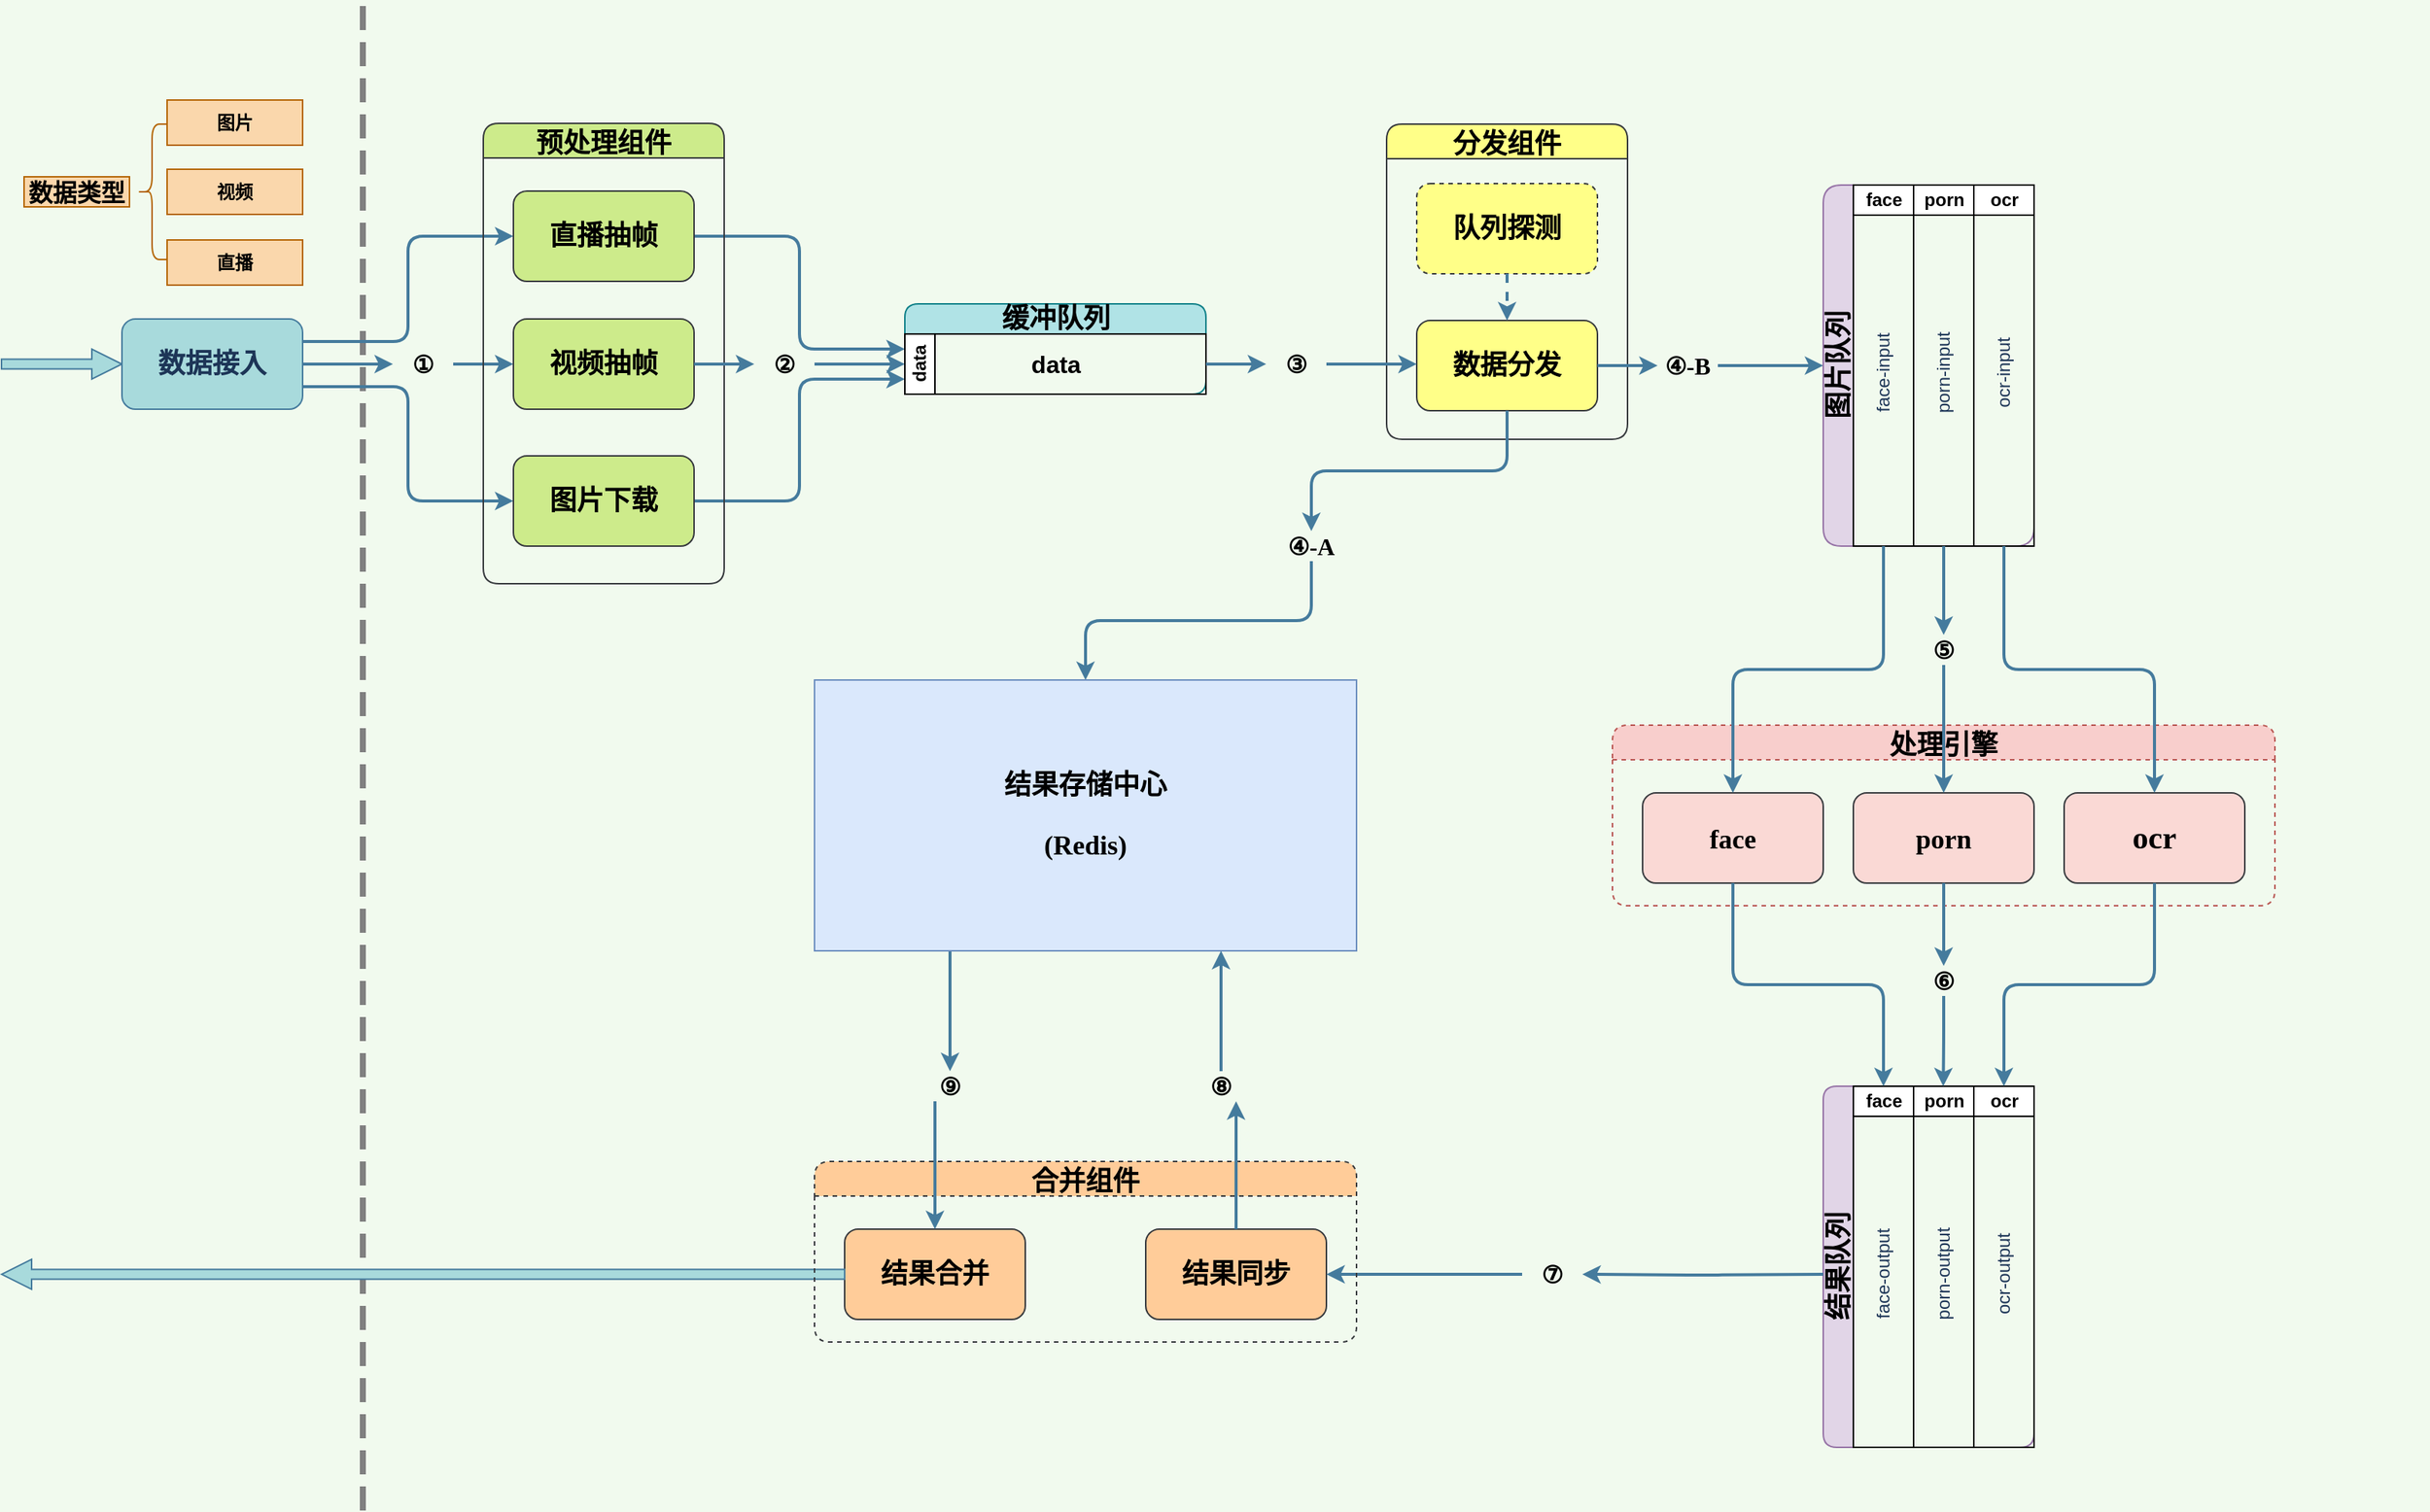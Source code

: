 <mxfile version="13.10.4" type="github"><diagram id="h1go9skNZxWVvWuTAxgh" name="Page-1"><mxGraphModel dx="3390" dy="900" grid="1" gridSize="10" guides="1" tooltips="1" connect="1" arrows="1" fold="1" page="1" pageScale="1" pageWidth="827" pageHeight="1169" background="#F1FAEE" math="0" shadow="0"><root><mxCell id="0"/><mxCell id="1" parent="0"/><mxCell id="YrBBLmiHEUmSjlM092Gt-65" value="" style="shape=partialRectangle;whiteSpace=wrap;html=1;right=0;top=0;bottom=0;fillColor=none;routingCenterX=-0.5;rounded=1;dashed=1;fontFamily=Verdana;fontSize=16;strokeWidth=4;strokeColor=#808080;" vertex="1" parent="1"><mxGeometry x="-1400" y="40" width="1370" height="1000" as="geometry"/></mxCell><mxCell id="0IOBR0UWIJ8B12urthg3-5" value="" style="html=1;shadow=0;dashed=0;align=center;verticalAlign=middle;shape=mxgraph.arrows2.arrow;dy=0.67;dx=20;notch=0;rounded=0;sketch=0;strokeColor=#457B9D;fillColor=#A8DADC;fontColor=#1D3557;" parent="1" vertex="1"><mxGeometry x="-1640" y="270" width="80" height="20" as="geometry"/></mxCell><mxCell id="YrBBLmiHEUmSjlM092Gt-1" style="edgeStyle=orthogonalEdgeStyle;rounded=1;orthogonalLoop=1;jettySize=auto;html=1;exitX=1;exitY=0.5;exitDx=0;exitDy=0;entryX=0;entryY=0.5;entryDx=0;entryDy=0;strokeWidth=2;strokeColor=#457B9D;" edge="1" parent="1" source="YrBBLmiHEUmSjlM092Gt-35" target="0IOBR0UWIJ8B12urthg3-19"><mxGeometry relative="1" as="geometry"/></mxCell><mxCell id="YrBBLmiHEUmSjlM092Gt-3" style="edgeStyle=orthogonalEdgeStyle;rounded=1;orthogonalLoop=1;jettySize=auto;html=1;exitX=1;exitY=0.25;exitDx=0;exitDy=0;entryX=0;entryY=0.5;entryDx=0;entryDy=0;strokeColor=#457B9D;strokeWidth=2;" edge="1" parent="1" source="0IOBR0UWIJ8B12urthg3-6" target="0IOBR0UWIJ8B12urthg3-21"><mxGeometry relative="1" as="geometry"/></mxCell><mxCell id="YrBBLmiHEUmSjlM092Gt-4" style="edgeStyle=orthogonalEdgeStyle;rounded=1;orthogonalLoop=1;jettySize=auto;html=1;exitX=1;exitY=0.75;exitDx=0;exitDy=0;entryX=0;entryY=0.5;entryDx=0;entryDy=0;strokeColor=#457B9D;strokeWidth=2;" edge="1" parent="1" source="0IOBR0UWIJ8B12urthg3-6" target="0IOBR0UWIJ8B12urthg3-22"><mxGeometry relative="1" as="geometry"/></mxCell><mxCell id="0IOBR0UWIJ8B12urthg3-6" value="&lt;h4&gt;&lt;font style=&quot;font-size: 18px&quot; face=&quot;Verdana&quot;&gt;数据接入&lt;/font&gt;&lt;/h4&gt;" style="rounded=1;whiteSpace=wrap;html=1;sketch=0;strokeColor=#457B9D;fillColor=#A8DADC;fontColor=#1D3557;" parent="1" vertex="1"><mxGeometry x="-1560" y="250" width="120" height="60" as="geometry"/></mxCell><mxCell id="0IOBR0UWIJ8B12urthg3-7" value="" style="shape=curlyBracket;whiteSpace=wrap;html=1;rounded=1;sketch=0;strokeColor=#b46504;fillColor=#fad7ac;size=0.5;" parent="1" vertex="1"><mxGeometry x="-1550" y="120.5" width="20" height="90" as="geometry"/></mxCell><mxCell id="0IOBR0UWIJ8B12urthg3-13" value="&lt;h4&gt;图片&lt;/h4&gt;" style="rounded=0;whiteSpace=wrap;html=1;sketch=0;strokeColor=#b46504;fillColor=#fad7ac;" parent="1" vertex="1"><mxGeometry x="-1530" y="104.5" width="90" height="30" as="geometry"/></mxCell><mxCell id="0IOBR0UWIJ8B12urthg3-14" value="&lt;h4&gt;视频&lt;/h4&gt;" style="rounded=0;whiteSpace=wrap;html=1;sketch=0;strokeColor=#b46504;fillColor=#fad7ac;" parent="1" vertex="1"><mxGeometry x="-1530" y="150.5" width="90" height="30" as="geometry"/></mxCell><mxCell id="0IOBR0UWIJ8B12urthg3-15" value="&lt;h4&gt;直播&lt;/h4&gt;" style="rounded=0;whiteSpace=wrap;html=1;sketch=0;strokeColor=#b46504;fillColor=#fad7ac;" parent="1" vertex="1"><mxGeometry x="-1530" y="197.5" width="90" height="30" as="geometry"/></mxCell><mxCell id="0IOBR0UWIJ8B12urthg3-18" value="&lt;h3&gt;&lt;font style=&quot;font-size: 16px&quot;&gt;数据类型&lt;/font&gt;&lt;/h3&gt;" style="text;html=1;strokeColor=#b46504;fillColor=#fad7ac;align=center;verticalAlign=middle;whiteSpace=wrap;rounded=0;sketch=0;" parent="1" vertex="1"><mxGeometry x="-1625" y="155.5" width="70" height="20" as="geometry"/></mxCell><mxCell id="YrBBLmiHEUmSjlM092Gt-8" style="edgeStyle=orthogonalEdgeStyle;rounded=1;orthogonalLoop=1;jettySize=auto;html=1;exitX=1;exitY=0.5;exitDx=0;exitDy=0;entryX=0;entryY=0.5;entryDx=0;entryDy=0;strokeColor=#457B9D;strokeWidth=2;" edge="1" parent="1" source="YrBBLmiHEUmSjlM092Gt-38" target="JoDoQnj6M1mZgMJEA4F1-6"><mxGeometry relative="1" as="geometry"/></mxCell><mxCell id="0IOBR0UWIJ8B12urthg3-19" value="&lt;h3 style=&quot;font-size: 18px&quot;&gt;视频抽帧&lt;/h3&gt;" style="rounded=1;whiteSpace=wrap;html=1;sketch=0;strokeColor=#36393d;fillColor=#cdeb8b;" parent="1" vertex="1"><mxGeometry x="-1300" y="250" width="120" height="60" as="geometry"/></mxCell><mxCell id="YrBBLmiHEUmSjlM092Gt-9" style="edgeStyle=orthogonalEdgeStyle;rounded=1;orthogonalLoop=1;jettySize=auto;html=1;exitX=1;exitY=0.5;exitDx=0;exitDy=0;entryX=0;entryY=0.25;entryDx=0;entryDy=0;strokeColor=#457B9D;strokeWidth=2;" edge="1" parent="1" source="0IOBR0UWIJ8B12urthg3-21" target="JoDoQnj6M1mZgMJEA4F1-6"><mxGeometry relative="1" as="geometry"/></mxCell><mxCell id="0IOBR0UWIJ8B12urthg3-21" value="&lt;h3 style=&quot;font-size: 18px&quot;&gt;直播抽帧&lt;/h3&gt;" style="rounded=1;whiteSpace=wrap;html=1;sketch=0;strokeColor=#36393d;fillColor=#cdeb8b;" parent="1" vertex="1"><mxGeometry x="-1300" y="165" width="120" height="60" as="geometry"/></mxCell><mxCell id="YrBBLmiHEUmSjlM092Gt-10" style="edgeStyle=orthogonalEdgeStyle;rounded=1;orthogonalLoop=1;jettySize=auto;html=1;exitX=1;exitY=0.5;exitDx=0;exitDy=0;entryX=0;entryY=0.75;entryDx=0;entryDy=0;strokeColor=#457B9D;strokeWidth=2;" edge="1" parent="1" source="0IOBR0UWIJ8B12urthg3-22" target="JoDoQnj6M1mZgMJEA4F1-6"><mxGeometry relative="1" as="geometry"/></mxCell><mxCell id="0IOBR0UWIJ8B12urthg3-22" value="&lt;h3 style=&quot;font-size: 18px&quot;&gt;图片下载&lt;/h3&gt;" style="rounded=1;whiteSpace=wrap;html=1;sketch=0;strokeColor=#36393d;fillColor=#cdeb8b;" parent="1" vertex="1"><mxGeometry x="-1300" y="341" width="120" height="60" as="geometry"/></mxCell><mxCell id="YrBBLmiHEUmSjlM092Gt-18" style="edgeStyle=orthogonalEdgeStyle;rounded=1;orthogonalLoop=1;jettySize=auto;html=1;exitX=1;exitY=0.5;exitDx=0;exitDy=0;entryX=0;entryY=0.5;entryDx=0;entryDy=0;strokeColor=#457B9D;strokeWidth=2;" edge="1" parent="1" source="YrBBLmiHEUmSjlM092Gt-45" target="JoDoQnj6M1mZgMJEA4F1-36"><mxGeometry relative="1" as="geometry"/></mxCell><mxCell id="YrBBLmiHEUmSjlM092Gt-25" style="edgeStyle=orthogonalEdgeStyle;rounded=1;orthogonalLoop=1;jettySize=auto;html=1;exitX=0.5;exitY=1;exitDx=0;exitDy=0;entryX=0.5;entryY=0;entryDx=0;entryDy=0;strokeColor=#457B9D;strokeWidth=2;" edge="1" parent="1" source="YrBBLmiHEUmSjlM092Gt-42" target="aP0xkrd6JBsTT6EtkUmq-35"><mxGeometry relative="1" as="geometry"/></mxCell><mxCell id="0IOBR0UWIJ8B12urthg3-27" value="&lt;h3 style=&quot;font-size: 18px&quot;&gt;数据分发&lt;/h3&gt;" style="rounded=1;whiteSpace=wrap;html=1;sketch=0;strokeColor=#36393d;fillColor=#ffff88;" parent="1" vertex="1"><mxGeometry x="-700" y="251" width="120" height="60" as="geometry"/></mxCell><mxCell id="0IOBR0UWIJ8B12urthg3-47" value="处理引擎" style="swimlane;rounded=1;shadow=0;glass=0;dashed=1;sketch=0;strokeColor=#b85450;fillColor=#f8cecc;fontSize=18;fontFamily=Verdana;" parent="1" vertex="1"><mxGeometry x="-570" y="520" width="440" height="120" as="geometry"><mxRectangle x="-960" y="490" width="100" height="30" as="alternateBounds"/></mxGeometry></mxCell><mxCell id="0IOBR0UWIJ8B12urthg3-48" value="&lt;h3&gt;&lt;font style=&quot;font-size: 18px&quot;&gt;face&lt;/font&gt;&lt;/h3&gt;" style="rounded=1;whiteSpace=wrap;html=1;shadow=0;glass=0;sketch=0;fillColor=#fad9d5;fontFamily=Verdana;fontSize=18;strokeColor=#36393D;" parent="0IOBR0UWIJ8B12urthg3-47" vertex="1"><mxGeometry x="20" y="45" width="120" height="60" as="geometry"/></mxCell><mxCell id="0IOBR0UWIJ8B12urthg3-49" value="&lt;h3&gt;&lt;font style=&quot;font-size: 18px&quot;&gt;porn&lt;/font&gt;&lt;/h3&gt;" style="rounded=1;whiteSpace=wrap;html=1;shadow=0;glass=0;sketch=0;fillColor=#fad9d5;fontFamily=Verdana;fontSize=18;strokeColor=#36393D;" parent="0IOBR0UWIJ8B12urthg3-47" vertex="1"><mxGeometry x="160" y="45" width="120" height="60" as="geometry"/></mxCell><mxCell id="0IOBR0UWIJ8B12urthg3-50" value="&lt;h3&gt;ocr&lt;/h3&gt;" style="rounded=1;whiteSpace=wrap;html=1;shadow=0;glass=0;sketch=0;fillColor=#fad9d5;fontFamily=Verdana;fontSize=18;strokeColor=#36393D;" parent="0IOBR0UWIJ8B12urthg3-47" vertex="1"><mxGeometry x="300" y="45" width="120" height="60" as="geometry"/></mxCell><mxCell id="YrBBLmiHEUmSjlM092Gt-63" style="edgeStyle=orthogonalEdgeStyle;rounded=1;orthogonalLoop=1;jettySize=auto;html=1;exitX=0.25;exitY=1;exitDx=0;exitDy=0;entryX=0.5;entryY=0;entryDx=0;entryDy=0;strokeColor=#457B9D;strokeWidth=2;fontFamily=Verdana;fontSize=16;" edge="1" parent="1" source="aP0xkrd6JBsTT6EtkUmq-35" target="YrBBLmiHEUmSjlM092Gt-62"><mxGeometry relative="1" as="geometry"/></mxCell><mxCell id="aP0xkrd6JBsTT6EtkUmq-35" value="&lt;h3 style=&quot;font-size: 18px&quot;&gt;&lt;font face=&quot;Verdana&quot; style=&quot;font-size: 18px&quot;&gt;结果存储中心&lt;/font&gt;&lt;/h3&gt;&lt;h3 style=&quot;font-size: 18px&quot;&gt;&lt;font face=&quot;Verdana&quot; style=&quot;font-size: 18px&quot;&gt;(Redis)&lt;/font&gt;&lt;/h3&gt;" style="rounded=0;whiteSpace=wrap;html=1;strokeColor=#6c8ebf;strokeWidth=1;fillColor=#dae8fc;" parent="1" vertex="1"><mxGeometry x="-1100" y="490" width="360" height="180" as="geometry"/></mxCell><mxCell id="YrBBLmiHEUmSjlM092Gt-29" style="edgeStyle=orthogonalEdgeStyle;rounded=1;orthogonalLoop=1;jettySize=auto;html=1;exitX=0.5;exitY=0;exitDx=0;exitDy=0;entryX=0.75;entryY=1;entryDx=0;entryDy=0;strokeColor=#457B9D;strokeWidth=2;" edge="1" parent="1" source="YrBBLmiHEUmSjlM092Gt-57" target="aP0xkrd6JBsTT6EtkUmq-35"><mxGeometry relative="1" as="geometry"/></mxCell><mxCell id="aP0xkrd6JBsTT6EtkUmq-43" value="&lt;h3 style=&quot;font-size: 18px&quot;&gt;&lt;font face=&quot;Verdana&quot;&gt;结果同步&lt;/font&gt;&lt;/h3&gt;" style="rounded=1;whiteSpace=wrap;html=1;strokeColor=#36393d;strokeWidth=1;fillColor=#ffcc99;" parent="1" vertex="1"><mxGeometry x="-880" y="855" width="120" height="60" as="geometry"/></mxCell><mxCell id="aP0xkrd6JBsTT6EtkUmq-51" value="&lt;h3 style=&quot;font-size: 18px&quot;&gt;&lt;font face=&quot;Verdana&quot;&gt;结果合并&lt;/font&gt;&lt;/h3&gt;" style="rounded=1;whiteSpace=wrap;html=1;strokeColor=#36393d;strokeWidth=1;fillColor=#ffcc99;" parent="1" vertex="1"><mxGeometry x="-1080" y="855" width="120" height="60" as="geometry"/></mxCell><mxCell id="JoDoQnj6M1mZgMJEA4F1-5" value="&lt;h3&gt;&lt;font face=&quot;Verdana&quot;&gt;&lt;span style=&quot;font-size: 18px&quot;&gt;缓冲队列&lt;/span&gt;&lt;/font&gt;&lt;/h3&gt;" style="swimlane;html=1;childLayout=stackLayout;resizeParent=1;resizeParentMax=0;horizontal=1;startSize=20;horizontalStack=0;fillColor=#b0e3e6;strokeColor=#0e8088;rounded=1;" parent="1" vertex="1"><mxGeometry x="-1040" y="240" width="200" height="60" as="geometry"/></mxCell><mxCell id="JoDoQnj6M1mZgMJEA4F1-6" value="data" style="swimlane;html=1;startSize=20;horizontal=0;" parent="JoDoQnj6M1mZgMJEA4F1-5" vertex="1"><mxGeometry y="20" width="200" height="40" as="geometry"/></mxCell><mxCell id="JoDoQnj6M1mZgMJEA4F1-9" value="&lt;font style=&quot;font-size: 16px&quot;&gt;&lt;b&gt;data&lt;/b&gt;&lt;/font&gt;" style="text;html=1;align=center;verticalAlign=middle;resizable=0;points=[];autosize=1;" parent="JoDoQnj6M1mZgMJEA4F1-6" vertex="1"><mxGeometry x="75" y="10" width="50" height="20" as="geometry"/></mxCell><mxCell id="JoDoQnj6M1mZgMJEA4F1-18" value="预处理组件" style="swimlane;rounded=1;fontSize=18;fontFamily=Verdana;fillColor=#cdeb8b;strokeColor=#36393d;" parent="1" vertex="1"><mxGeometry x="-1320" y="120" width="160" height="306" as="geometry"/></mxCell><mxCell id="JoDoQnj6M1mZgMJEA4F1-32" value="分发组件" style="swimlane;rounded=1;fontFamily=Verdana;fontSize=18;fillColor=#ffff88;strokeColor=#36393d;startSize=23;" parent="1" vertex="1"><mxGeometry x="-720" y="120.5" width="160" height="209.5" as="geometry"/></mxCell><mxCell id="JoDoQnj6M1mZgMJEA4F1-31" value="&lt;h3&gt;&lt;font style=&quot;font-size: 18px&quot;&gt;队列探测&lt;/font&gt;&lt;/h3&gt;" style="rounded=1;whiteSpace=wrap;html=1;fontFamily=Verdana;fontSize=16;fillColor=#ffff88;strokeColor=#36393d;dashed=1;" parent="JoDoQnj6M1mZgMJEA4F1-32" vertex="1"><mxGeometry x="20" y="39.5" width="120" height="60" as="geometry"/></mxCell><mxCell id="JoDoQnj6M1mZgMJEA4F1-36" value="&lt;h3&gt;&lt;font style=&quot;font-size: 18px&quot; face=&quot;Verdana&quot;&gt;图片队列&lt;/font&gt;&lt;/h3&gt;" style="swimlane;html=1;childLayout=stackLayout;resizeParent=1;resizeParentMax=0;startSize=20;horizontal=0;horizontalStack=1;fillColor=#e1d5e7;strokeColor=#9673a6;rounded=1;arcSize=20;" parent="1" vertex="1"><mxGeometry x="-430" y="161" width="140" height="240" as="geometry"/></mxCell><mxCell id="JoDoQnj6M1mZgMJEA4F1-37" value="face" style="swimlane;html=1;startSize=20;" parent="JoDoQnj6M1mZgMJEA4F1-36" vertex="1"><mxGeometry x="20" width="40" height="240" as="geometry"/></mxCell><mxCell id="JoDoQnj6M1mZgMJEA4F1-38" value="face-input" style="text;html=1;align=center;verticalAlign=middle;resizable=0;points=[];autosize=1;fontColor=#1D3557;horizontal=0;" parent="JoDoQnj6M1mZgMJEA4F1-37" vertex="1"><mxGeometry x="5" y="95" width="30" height="60" as="geometry"/></mxCell><mxCell id="JoDoQnj6M1mZgMJEA4F1-39" value="porn" style="swimlane;html=1;startSize=20;" parent="JoDoQnj6M1mZgMJEA4F1-36" vertex="1"><mxGeometry x="60" width="40" height="240" as="geometry"/></mxCell><mxCell id="JoDoQnj6M1mZgMJEA4F1-40" value="porn-input" style="text;html=1;align=center;verticalAlign=middle;resizable=0;points=[];autosize=1;fontColor=#1D3557;horizontal=0;" parent="JoDoQnj6M1mZgMJEA4F1-39" vertex="1"><mxGeometry x="5" y="95" width="30" height="60" as="geometry"/></mxCell><mxCell id="JoDoQnj6M1mZgMJEA4F1-41" value="ocr" style="swimlane;html=1;startSize=20;" parent="JoDoQnj6M1mZgMJEA4F1-36" vertex="1"><mxGeometry x="100" width="40" height="240" as="geometry"/></mxCell><mxCell id="JoDoQnj6M1mZgMJEA4F1-42" value="ocr-input" style="text;html=1;align=center;verticalAlign=middle;resizable=0;points=[];autosize=1;fontColor=#1D3557;horizontal=0;" parent="JoDoQnj6M1mZgMJEA4F1-41" vertex="1"><mxGeometry x="5" y="100" width="30" height="50" as="geometry"/></mxCell><mxCell id="aP0xkrd6JBsTT6EtkUmq-20" value="&lt;h3&gt;&lt;font style=&quot;font-size: 18px&quot; face=&quot;Verdana&quot;&gt;结果队列&lt;/font&gt;&lt;/h3&gt;" style="swimlane;html=1;childLayout=stackLayout;resizeParent=1;resizeParentMax=0;startSize=20;horizontal=0;horizontalStack=1;fillColor=#e1d5e7;strokeColor=#9673a6;rounded=1;" parent="1" vertex="1"><mxGeometry x="-430" y="760" width="140" height="240" as="geometry"/></mxCell><mxCell id="aP0xkrd6JBsTT6EtkUmq-21" value="face" style="swimlane;html=1;startSize=20;" parent="aP0xkrd6JBsTT6EtkUmq-20" vertex="1"><mxGeometry x="20" width="40" height="240" as="geometry"/></mxCell><mxCell id="aP0xkrd6JBsTT6EtkUmq-24" value="face-output" style="text;html=1;align=center;verticalAlign=middle;resizable=0;points=[];autosize=1;fontColor=#1D3557;horizontal=0;" parent="aP0xkrd6JBsTT6EtkUmq-21" vertex="1"><mxGeometry x="5" y="90" width="30" height="70" as="geometry"/></mxCell><mxCell id="aP0xkrd6JBsTT6EtkUmq-22" value="porn" style="swimlane;html=1;startSize=20;" parent="aP0xkrd6JBsTT6EtkUmq-20" vertex="1"><mxGeometry x="60" width="40" height="240" as="geometry"/></mxCell><mxCell id="aP0xkrd6JBsTT6EtkUmq-25" value="porn-output" style="text;html=1;align=center;verticalAlign=middle;resizable=0;points=[];autosize=1;fontColor=#1D3557;horizontal=0;" parent="aP0xkrd6JBsTT6EtkUmq-22" vertex="1"><mxGeometry x="5" y="90" width="30" height="70" as="geometry"/></mxCell><mxCell id="aP0xkrd6JBsTT6EtkUmq-23" value="ocr" style="swimlane;html=1;startSize=20;" parent="aP0xkrd6JBsTT6EtkUmq-20" vertex="1"><mxGeometry x="100" width="40" height="240" as="geometry"/></mxCell><mxCell id="aP0xkrd6JBsTT6EtkUmq-26" value="ocr-output" style="text;html=1;align=center;verticalAlign=middle;resizable=0;points=[];autosize=1;fontColor=#1D3557;horizontal=0;" parent="aP0xkrd6JBsTT6EtkUmq-23" vertex="1"><mxGeometry x="5" y="95" width="30" height="60" as="geometry"/></mxCell><mxCell id="YrBBLmiHEUmSjlM092Gt-11" style="edgeStyle=orthogonalEdgeStyle;rounded=1;orthogonalLoop=1;jettySize=auto;html=1;exitX=1;exitY=0.5;exitDx=0;exitDy=0;strokeColor=#457B9D;strokeWidth=2;" edge="1" parent="1" source="YrBBLmiHEUmSjlM092Gt-40"><mxGeometry relative="1" as="geometry"><mxPoint x="-700" y="280" as="targetPoint"/></mxGeometry></mxCell><mxCell id="YrBBLmiHEUmSjlM092Gt-17" style="edgeStyle=orthogonalEdgeStyle;rounded=1;orthogonalLoop=1;jettySize=auto;html=1;exitX=0.5;exitY=1;exitDx=0;exitDy=0;entryX=0.5;entryY=0;entryDx=0;entryDy=0;strokeColor=#457B9D;strokeWidth=2;dashed=1;" edge="1" parent="1" source="JoDoQnj6M1mZgMJEA4F1-31" target="0IOBR0UWIJ8B12urthg3-27"><mxGeometry relative="1" as="geometry"/></mxCell><mxCell id="YrBBLmiHEUmSjlM092Gt-19" style="edgeStyle=orthogonalEdgeStyle;rounded=1;orthogonalLoop=1;jettySize=auto;html=1;exitX=0.5;exitY=1;exitDx=0;exitDy=0;entryX=0.5;entryY=0;entryDx=0;entryDy=0;strokeColor=#457B9D;strokeWidth=2;" edge="1" parent="1" source="YrBBLmiHEUmSjlM092Gt-47" target="0IOBR0UWIJ8B12urthg3-49"><mxGeometry relative="1" as="geometry"/></mxCell><mxCell id="YrBBLmiHEUmSjlM092Gt-20" style="edgeStyle=orthogonalEdgeStyle;rounded=1;orthogonalLoop=1;jettySize=auto;html=1;exitX=0.5;exitY=1;exitDx=0;exitDy=0;entryX=0.5;entryY=0;entryDx=0;entryDy=0;strokeColor=#457B9D;strokeWidth=2;" edge="1" parent="1" source="JoDoQnj6M1mZgMJEA4F1-37" target="0IOBR0UWIJ8B12urthg3-48"><mxGeometry relative="1" as="geometry"/></mxCell><mxCell id="YrBBLmiHEUmSjlM092Gt-21" style="edgeStyle=orthogonalEdgeStyle;rounded=1;orthogonalLoop=1;jettySize=auto;html=1;exitX=0.5;exitY=1;exitDx=0;exitDy=0;strokeColor=#457B9D;strokeWidth=2;" edge="1" parent="1" source="JoDoQnj6M1mZgMJEA4F1-41" target="0IOBR0UWIJ8B12urthg3-50"><mxGeometry relative="1" as="geometry"/></mxCell><mxCell id="YrBBLmiHEUmSjlM092Gt-22" style="edgeStyle=orthogonalEdgeStyle;rounded=1;orthogonalLoop=1;jettySize=auto;html=1;exitX=0.5;exitY=1;exitDx=0;exitDy=0;entryX=0.5;entryY=0;entryDx=0;entryDy=0;strokeColor=#457B9D;strokeWidth=2;" edge="1" parent="1" source="0IOBR0UWIJ8B12urthg3-48" target="aP0xkrd6JBsTT6EtkUmq-21"><mxGeometry relative="1" as="geometry"/></mxCell><mxCell id="YrBBLmiHEUmSjlM092Gt-24" style="edgeStyle=orthogonalEdgeStyle;rounded=1;orthogonalLoop=1;jettySize=auto;html=1;exitX=0.5;exitY=1;exitDx=0;exitDy=0;entryX=0.5;entryY=0;entryDx=0;entryDy=0;strokeColor=#457B9D;strokeWidth=2;" edge="1" parent="1" source="0IOBR0UWIJ8B12urthg3-50" target="aP0xkrd6JBsTT6EtkUmq-23"><mxGeometry relative="1" as="geometry"/></mxCell><mxCell id="YrBBLmiHEUmSjlM092Gt-26" style="edgeStyle=orthogonalEdgeStyle;rounded=1;orthogonalLoop=1;jettySize=auto;html=1;entryX=1;entryY=0.5;entryDx=0;entryDy=0;strokeColor=#457B9D;strokeWidth=2;" edge="1" parent="1" source="YrBBLmiHEUmSjlM092Gt-55" target="aP0xkrd6JBsTT6EtkUmq-43"><mxGeometry relative="1" as="geometry"><mxPoint x="-430" y="885" as="sourcePoint"/></mxGeometry></mxCell><mxCell id="YrBBLmiHEUmSjlM092Gt-32" value="" style="html=1;shadow=0;dashed=0;align=center;verticalAlign=middle;shape=mxgraph.arrows2.arrow;dy=0.67;dx=20;notch=0;rounded=0;sketch=0;strokeColor=#457B9D;fillColor=#A8DADC;fontColor=#1D3557;flipH=1;" vertex="1" parent="1"><mxGeometry x="-1640" y="875" width="560" height="20" as="geometry"/></mxCell><mxCell id="YrBBLmiHEUmSjlM092Gt-34" value="合并组件" style="swimlane;dashed=1;fillColor=#ffcc99;strokeColor=#36393d;fontSize=18;fontFamily=Verdana;rounded=1;" vertex="1" parent="1"><mxGeometry x="-1100" y="810" width="360" height="120" as="geometry"/></mxCell><mxCell id="YrBBLmiHEUmSjlM092Gt-35" value="&lt;font style=&quot;font-size: 16px&quot;&gt;&lt;b&gt;①&lt;/b&gt;&lt;/font&gt;" style="text;html=1;strokeColor=none;fillColor=none;align=center;verticalAlign=middle;whiteSpace=wrap;rounded=0;dashed=1;fontFamily=Verdana;fontSize=18;" vertex="1" parent="1"><mxGeometry x="-1380" y="270" width="40" height="20" as="geometry"/></mxCell><mxCell id="YrBBLmiHEUmSjlM092Gt-36" style="edgeStyle=orthogonalEdgeStyle;rounded=1;orthogonalLoop=1;jettySize=auto;html=1;exitX=1;exitY=0.5;exitDx=0;exitDy=0;entryX=0;entryY=0.5;entryDx=0;entryDy=0;strokeWidth=2;strokeColor=#457B9D;" edge="1" parent="1" source="0IOBR0UWIJ8B12urthg3-6" target="YrBBLmiHEUmSjlM092Gt-35"><mxGeometry relative="1" as="geometry"><mxPoint x="-1440" y="280" as="sourcePoint"/><mxPoint x="-1300" y="280" as="targetPoint"/></mxGeometry></mxCell><mxCell id="YrBBLmiHEUmSjlM092Gt-38" value="&lt;font style=&quot;font-size: 16px&quot;&gt;&lt;b&gt;②&lt;/b&gt;&lt;/font&gt;" style="text;html=1;strokeColor=none;fillColor=none;align=center;verticalAlign=middle;whiteSpace=wrap;rounded=0;dashed=1;fontFamily=Verdana;fontSize=18;" vertex="1" parent="1"><mxGeometry x="-1140" y="270" width="40" height="20" as="geometry"/></mxCell><mxCell id="YrBBLmiHEUmSjlM092Gt-39" style="edgeStyle=orthogonalEdgeStyle;rounded=1;orthogonalLoop=1;jettySize=auto;html=1;exitX=1;exitY=0.5;exitDx=0;exitDy=0;entryX=0;entryY=0.5;entryDx=0;entryDy=0;strokeColor=#457B9D;strokeWidth=2;" edge="1" parent="1" source="0IOBR0UWIJ8B12urthg3-19" target="YrBBLmiHEUmSjlM092Gt-38"><mxGeometry relative="1" as="geometry"><mxPoint x="-1180" y="280" as="sourcePoint"/><mxPoint x="-1040" y="280" as="targetPoint"/></mxGeometry></mxCell><mxCell id="YrBBLmiHEUmSjlM092Gt-40" value="③" style="text;html=1;strokeColor=none;fillColor=none;align=center;verticalAlign=middle;whiteSpace=wrap;rounded=0;dashed=1;fontFamily=Verdana;fontSize=16;fontStyle=1" vertex="1" parent="1"><mxGeometry x="-800" y="270" width="40" height="20" as="geometry"/></mxCell><mxCell id="YrBBLmiHEUmSjlM092Gt-41" style="edgeStyle=orthogonalEdgeStyle;rounded=1;orthogonalLoop=1;jettySize=auto;html=1;exitX=1;exitY=0.5;exitDx=0;exitDy=0;strokeColor=#457B9D;strokeWidth=2;" edge="1" parent="1" source="JoDoQnj6M1mZgMJEA4F1-6" target="YrBBLmiHEUmSjlM092Gt-40"><mxGeometry relative="1" as="geometry"><mxPoint x="-700" y="280" as="targetPoint"/><mxPoint x="-840" y="280" as="sourcePoint"/></mxGeometry></mxCell><mxCell id="YrBBLmiHEUmSjlM092Gt-42" value="④-A" style="text;html=1;strokeColor=none;fillColor=none;align=center;verticalAlign=middle;whiteSpace=wrap;rounded=0;dashed=1;fontFamily=Verdana;fontSize=16;fontStyle=1" vertex="1" parent="1"><mxGeometry x="-790" y="391" width="40" height="20" as="geometry"/></mxCell><mxCell id="YrBBLmiHEUmSjlM092Gt-43" style="edgeStyle=orthogonalEdgeStyle;rounded=1;orthogonalLoop=1;jettySize=auto;html=1;exitX=0.5;exitY=1;exitDx=0;exitDy=0;entryX=0.5;entryY=0;entryDx=0;entryDy=0;strokeColor=#457B9D;strokeWidth=2;" edge="1" parent="1" source="0IOBR0UWIJ8B12urthg3-27" target="YrBBLmiHEUmSjlM092Gt-42"><mxGeometry relative="1" as="geometry"><mxPoint x="-640" y="311" as="sourcePoint"/><mxPoint x="-920" y="490" as="targetPoint"/></mxGeometry></mxCell><mxCell id="YrBBLmiHEUmSjlM092Gt-45" value="④-B" style="text;html=1;strokeColor=none;fillColor=none;align=center;verticalAlign=middle;whiteSpace=wrap;rounded=0;dashed=1;fontFamily=Verdana;fontSize=16;fontStyle=1" vertex="1" parent="1"><mxGeometry x="-540" y="271" width="40" height="20" as="geometry"/></mxCell><mxCell id="YrBBLmiHEUmSjlM092Gt-46" style="edgeStyle=orthogonalEdgeStyle;rounded=1;orthogonalLoop=1;jettySize=auto;html=1;exitX=1;exitY=0.5;exitDx=0;exitDy=0;entryX=0;entryY=0.5;entryDx=0;entryDy=0;strokeColor=#457B9D;strokeWidth=2;" edge="1" parent="1" source="0IOBR0UWIJ8B12urthg3-27" target="YrBBLmiHEUmSjlM092Gt-45"><mxGeometry relative="1" as="geometry"><mxPoint x="-580" y="281" as="sourcePoint"/><mxPoint x="-430" y="281" as="targetPoint"/></mxGeometry></mxCell><mxCell id="YrBBLmiHEUmSjlM092Gt-47" value="⑤" style="text;html=1;strokeColor=none;fillColor=none;align=center;verticalAlign=middle;whiteSpace=wrap;rounded=0;dashed=1;fontFamily=Verdana;fontSize=16;fontStyle=1" vertex="1" parent="1"><mxGeometry x="-370" y="460" width="40" height="20" as="geometry"/></mxCell><mxCell id="YrBBLmiHEUmSjlM092Gt-48" style="edgeStyle=orthogonalEdgeStyle;rounded=1;orthogonalLoop=1;jettySize=auto;html=1;exitX=0.5;exitY=1;exitDx=0;exitDy=0;entryX=0.5;entryY=0;entryDx=0;entryDy=0;strokeColor=#457B9D;strokeWidth=2;" edge="1" parent="1" source="JoDoQnj6M1mZgMJEA4F1-39" target="YrBBLmiHEUmSjlM092Gt-47"><mxGeometry relative="1" as="geometry"><mxPoint x="-350" y="401" as="sourcePoint"/><mxPoint x="-350" y="565" as="targetPoint"/></mxGeometry></mxCell><mxCell id="YrBBLmiHEUmSjlM092Gt-54" style="edgeStyle=orthogonalEdgeStyle;rounded=1;orthogonalLoop=1;jettySize=auto;html=1;exitX=0.5;exitY=1;exitDx=0;exitDy=0;strokeColor=#457B9D;strokeWidth=2;fontFamily=Verdana;fontSize=16;" edge="1" parent="1" source="YrBBLmiHEUmSjlM092Gt-52"><mxGeometry relative="1" as="geometry"><mxPoint x="-350.294" y="760.0" as="targetPoint"/></mxGeometry></mxCell><mxCell id="YrBBLmiHEUmSjlM092Gt-52" value="⑥" style="text;html=1;strokeColor=none;fillColor=none;align=center;verticalAlign=middle;whiteSpace=wrap;rounded=0;dashed=1;fontFamily=Verdana;fontSize=16;fontStyle=1" vertex="1" parent="1"><mxGeometry x="-370" y="680" width="40" height="20" as="geometry"/></mxCell><mxCell id="YrBBLmiHEUmSjlM092Gt-53" style="edgeStyle=orthogonalEdgeStyle;rounded=1;orthogonalLoop=1;jettySize=auto;html=1;exitX=0.5;exitY=1;exitDx=0;exitDy=0;entryX=0.5;entryY=0;entryDx=0;entryDy=0;strokeColor=#457B9D;strokeWidth=2;fontFamily=Verdana;fontSize=16;" edge="1" parent="1" source="0IOBR0UWIJ8B12urthg3-49" target="YrBBLmiHEUmSjlM092Gt-52"><mxGeometry relative="1" as="geometry"/></mxCell><mxCell id="YrBBLmiHEUmSjlM092Gt-55" value="⑦" style="text;html=1;strokeColor=none;fillColor=none;align=center;verticalAlign=middle;whiteSpace=wrap;rounded=0;dashed=1;fontFamily=Verdana;fontSize=16;fontStyle=1" vertex="1" parent="1"><mxGeometry x="-630" y="875" width="40" height="20" as="geometry"/></mxCell><mxCell id="YrBBLmiHEUmSjlM092Gt-56" style="edgeStyle=orthogonalEdgeStyle;rounded=1;orthogonalLoop=1;jettySize=auto;html=1;entryX=1;entryY=0.5;entryDx=0;entryDy=0;strokeColor=#457B9D;strokeWidth=2;" edge="1" parent="1" target="YrBBLmiHEUmSjlM092Gt-55"><mxGeometry relative="1" as="geometry"><mxPoint x="-430" y="885.0" as="sourcePoint"/><mxPoint x="-760" y="885.0" as="targetPoint"/></mxGeometry></mxCell><mxCell id="YrBBLmiHEUmSjlM092Gt-57" value="⑧" style="text;html=1;strokeColor=none;fillColor=none;align=center;verticalAlign=middle;whiteSpace=wrap;rounded=0;dashed=1;fontFamily=Verdana;fontSize=16;fontStyle=1" vertex="1" parent="1"><mxGeometry x="-850" y="750" width="40" height="20" as="geometry"/></mxCell><mxCell id="YrBBLmiHEUmSjlM092Gt-58" style="edgeStyle=orthogonalEdgeStyle;rounded=1;orthogonalLoop=1;jettySize=auto;html=1;exitX=0.5;exitY=0;exitDx=0;exitDy=0;entryX=0.75;entryY=1;entryDx=0;entryDy=0;strokeColor=#457B9D;strokeWidth=2;" edge="1" parent="1" source="aP0xkrd6JBsTT6EtkUmq-43" target="YrBBLmiHEUmSjlM092Gt-57"><mxGeometry relative="1" as="geometry"><mxPoint x="-820" y="855" as="sourcePoint"/><mxPoint x="-830" y="670" as="targetPoint"/></mxGeometry></mxCell><mxCell id="YrBBLmiHEUmSjlM092Gt-64" style="edgeStyle=orthogonalEdgeStyle;rounded=1;orthogonalLoop=1;jettySize=auto;html=1;exitX=0.25;exitY=1;exitDx=0;exitDy=0;entryX=0.5;entryY=0;entryDx=0;entryDy=0;strokeColor=#457B9D;strokeWidth=2;fontFamily=Verdana;fontSize=16;" edge="1" parent="1" source="YrBBLmiHEUmSjlM092Gt-62" target="aP0xkrd6JBsTT6EtkUmq-51"><mxGeometry relative="1" as="geometry"/></mxCell><mxCell id="YrBBLmiHEUmSjlM092Gt-62" value="⑨" style="text;html=1;strokeColor=none;fillColor=none;align=center;verticalAlign=middle;whiteSpace=wrap;rounded=0;dashed=1;fontFamily=Verdana;fontSize=16;fontStyle=1" vertex="1" parent="1"><mxGeometry x="-1030" y="750" width="40" height="20" as="geometry"/></mxCell></root></mxGraphModel></diagram></mxfile>